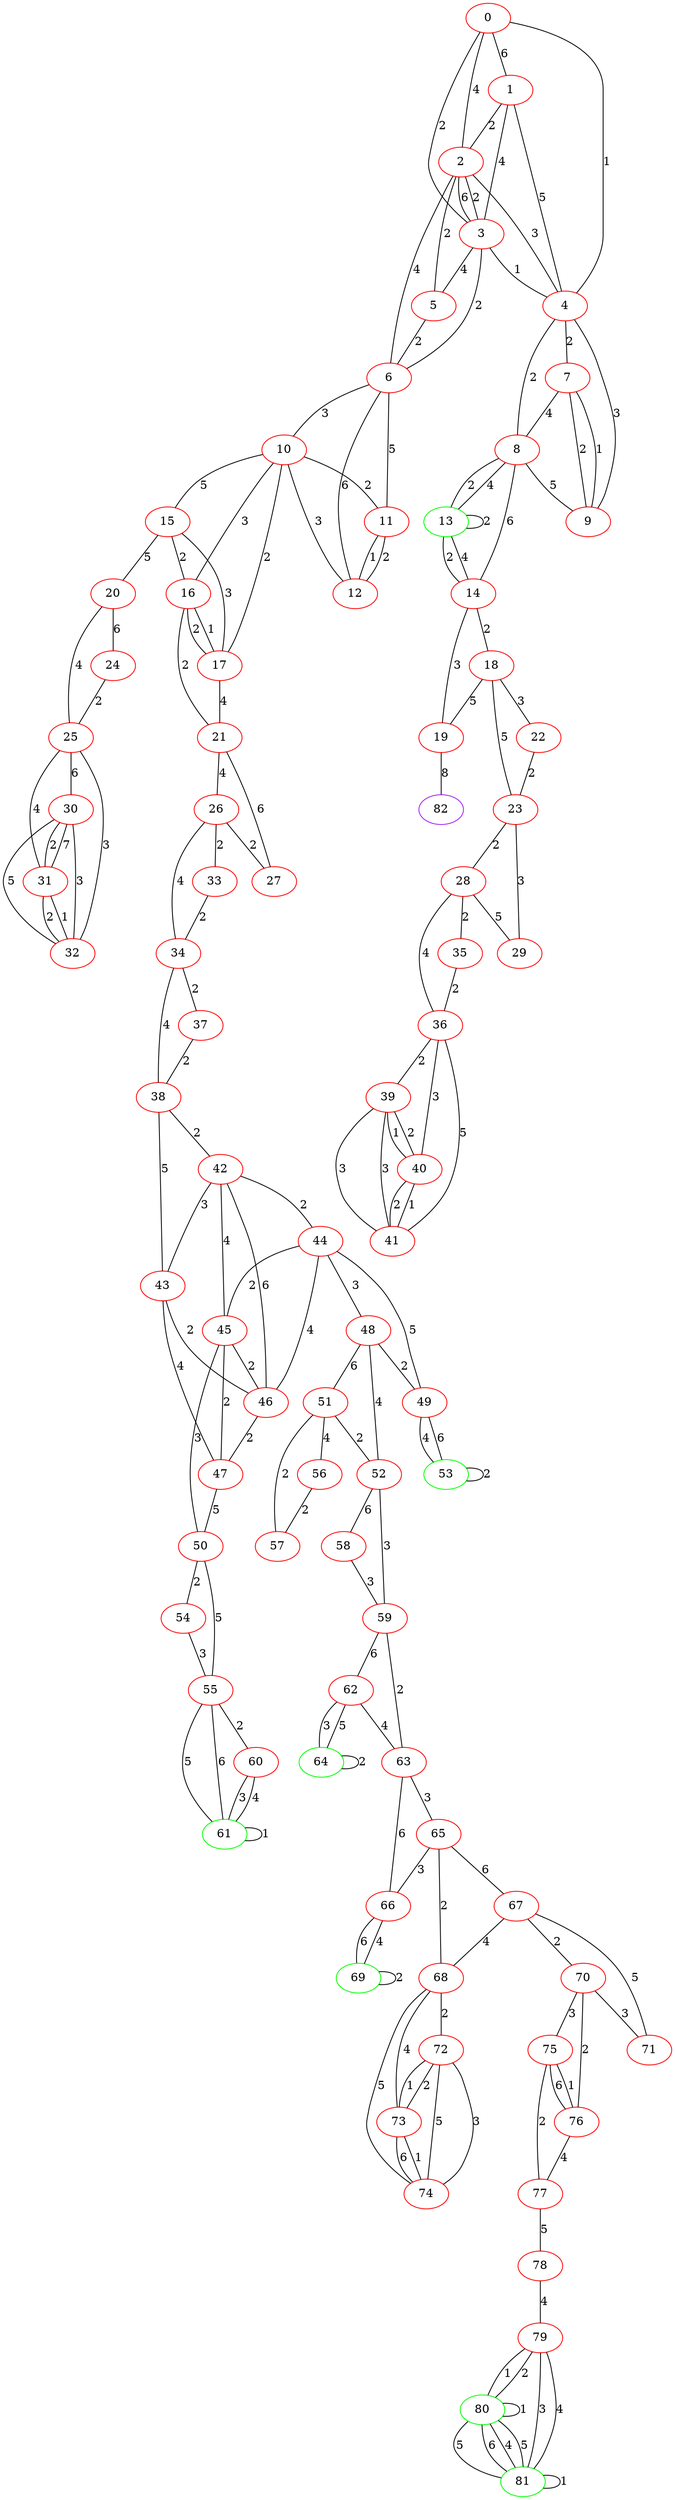 graph "" {
0 [color=red, weight=1];
1 [color=red, weight=1];
2 [color=red, weight=1];
3 [color=red, weight=1];
4 [color=red, weight=1];
5 [color=red, weight=1];
6 [color=red, weight=1];
7 [color=red, weight=1];
8 [color=red, weight=1];
9 [color=red, weight=1];
10 [color=red, weight=1];
11 [color=red, weight=1];
12 [color=red, weight=1];
13 [color=green, weight=2];
14 [color=red, weight=1];
15 [color=red, weight=1];
16 [color=red, weight=1];
17 [color=red, weight=1];
18 [color=red, weight=1];
19 [color=red, weight=1];
20 [color=red, weight=1];
21 [color=red, weight=1];
22 [color=red, weight=1];
23 [color=red, weight=1];
24 [color=red, weight=1];
25 [color=red, weight=1];
26 [color=red, weight=1];
27 [color=red, weight=1];
28 [color=red, weight=1];
29 [color=red, weight=1];
30 [color=red, weight=1];
31 [color=red, weight=1];
32 [color=red, weight=1];
33 [color=red, weight=1];
34 [color=red, weight=1];
35 [color=red, weight=1];
36 [color=red, weight=1];
37 [color=red, weight=1];
38 [color=red, weight=1];
39 [color=red, weight=1];
40 [color=red, weight=1];
41 [color=red, weight=1];
42 [color=red, weight=1];
43 [color=red, weight=1];
44 [color=red, weight=1];
45 [color=red, weight=1];
46 [color=red, weight=1];
47 [color=red, weight=1];
48 [color=red, weight=1];
49 [color=red, weight=1];
50 [color=red, weight=1];
51 [color=red, weight=1];
52 [color=red, weight=1];
53 [color=green, weight=2];
54 [color=red, weight=1];
55 [color=red, weight=1];
56 [color=red, weight=1];
57 [color=red, weight=1];
58 [color=red, weight=1];
59 [color=red, weight=1];
60 [color=red, weight=1];
61 [color=green, weight=2];
62 [color=red, weight=1];
63 [color=red, weight=1];
64 [color=green, weight=2];
65 [color=red, weight=1];
66 [color=red, weight=1];
67 [color=red, weight=1];
68 [color=red, weight=1];
69 [color=green, weight=2];
70 [color=red, weight=1];
71 [color=red, weight=1];
72 [color=red, weight=1];
73 [color=red, weight=1];
74 [color=red, weight=1];
75 [color=red, weight=1];
76 [color=red, weight=1];
77 [color=red, weight=1];
78 [color=red, weight=1];
79 [color=red, weight=1];
80 [color=green, weight=2];
81 [color=green, weight=2];
82 [color=purple, weight=4];
0 -- 1  [key=0, label=6];
0 -- 2  [key=0, label=4];
0 -- 3  [key=0, label=2];
0 -- 4  [key=0, label=1];
1 -- 2  [key=0, label=2];
1 -- 3  [key=0, label=4];
1 -- 4  [key=0, label=5];
2 -- 3  [key=0, label=2];
2 -- 3  [key=1, label=6];
2 -- 4  [key=0, label=3];
2 -- 5  [key=0, label=2];
2 -- 6  [key=0, label=4];
3 -- 4  [key=0, label=1];
3 -- 5  [key=0, label=4];
3 -- 6  [key=0, label=2];
4 -- 7  [key=0, label=2];
4 -- 8  [key=0, label=2];
4 -- 9  [key=0, label=3];
5 -- 6  [key=0, label=2];
6 -- 10  [key=0, label=3];
6 -- 11  [key=0, label=5];
6 -- 12  [key=0, label=6];
7 -- 8  [key=0, label=4];
7 -- 9  [key=0, label=2];
7 -- 9  [key=1, label=1];
8 -- 9  [key=0, label=5];
8 -- 13  [key=0, label=2];
8 -- 13  [key=1, label=4];
8 -- 14  [key=0, label=6];
10 -- 11  [key=0, label=2];
10 -- 12  [key=0, label=3];
10 -- 15  [key=0, label=5];
10 -- 16  [key=0, label=3];
10 -- 17  [key=0, label=2];
11 -- 12  [key=0, label=1];
11 -- 12  [key=1, label=2];
13 -- 13  [key=0, label=2];
13 -- 14  [key=0, label=4];
13 -- 14  [key=1, label=2];
14 -- 18  [key=0, label=2];
14 -- 19  [key=0, label=3];
15 -- 16  [key=0, label=2];
15 -- 17  [key=0, label=3];
15 -- 20  [key=0, label=5];
16 -- 17  [key=0, label=1];
16 -- 17  [key=1, label=2];
16 -- 21  [key=0, label=2];
17 -- 21  [key=0, label=4];
18 -- 19  [key=0, label=5];
18 -- 22  [key=0, label=3];
18 -- 23  [key=0, label=5];
19 -- 82  [key=0, label=8];
20 -- 24  [key=0, label=6];
20 -- 25  [key=0, label=4];
21 -- 26  [key=0, label=4];
21 -- 27  [key=0, label=6];
22 -- 23  [key=0, label=2];
23 -- 28  [key=0, label=2];
23 -- 29  [key=0, label=3];
24 -- 25  [key=0, label=2];
25 -- 32  [key=0, label=3];
25 -- 30  [key=0, label=6];
25 -- 31  [key=0, label=4];
26 -- 33  [key=0, label=2];
26 -- 34  [key=0, label=4];
26 -- 27  [key=0, label=2];
28 -- 35  [key=0, label=2];
28 -- 36  [key=0, label=4];
28 -- 29  [key=0, label=5];
30 -- 32  [key=0, label=3];
30 -- 32  [key=1, label=5];
30 -- 31  [key=0, label=2];
30 -- 31  [key=1, label=7];
31 -- 32  [key=0, label=1];
31 -- 32  [key=1, label=2];
33 -- 34  [key=0, label=2];
34 -- 37  [key=0, label=2];
34 -- 38  [key=0, label=4];
35 -- 36  [key=0, label=2];
36 -- 40  [key=0, label=3];
36 -- 41  [key=0, label=5];
36 -- 39  [key=0, label=2];
37 -- 38  [key=0, label=2];
38 -- 43  [key=0, label=5];
38 -- 42  [key=0, label=2];
39 -- 40  [key=0, label=2];
39 -- 40  [key=1, label=1];
39 -- 41  [key=0, label=3];
39 -- 41  [key=1, label=3];
40 -- 41  [key=0, label=1];
40 -- 41  [key=1, label=2];
42 -- 46  [key=0, label=6];
42 -- 43  [key=0, label=3];
42 -- 44  [key=0, label=2];
42 -- 45  [key=0, label=4];
43 -- 46  [key=0, label=2];
43 -- 47  [key=0, label=4];
44 -- 48  [key=0, label=3];
44 -- 49  [key=0, label=5];
44 -- 45  [key=0, label=2];
44 -- 46  [key=0, label=4];
45 -- 50  [key=0, label=3];
45 -- 46  [key=0, label=2];
45 -- 47  [key=0, label=2];
46 -- 47  [key=0, label=2];
47 -- 50  [key=0, label=5];
48 -- 49  [key=0, label=2];
48 -- 51  [key=0, label=6];
48 -- 52  [key=0, label=4];
49 -- 53  [key=0, label=4];
49 -- 53  [key=1, label=6];
50 -- 55  [key=0, label=5];
50 -- 54  [key=0, label=2];
51 -- 56  [key=0, label=4];
51 -- 57  [key=0, label=2];
51 -- 52  [key=0, label=2];
52 -- 59  [key=0, label=3];
52 -- 58  [key=0, label=6];
53 -- 53  [key=0, label=2];
54 -- 55  [key=0, label=3];
55 -- 60  [key=0, label=2];
55 -- 61  [key=0, label=5];
55 -- 61  [key=1, label=6];
56 -- 57  [key=0, label=2];
58 -- 59  [key=0, label=3];
59 -- 62  [key=0, label=6];
59 -- 63  [key=0, label=2];
60 -- 61  [key=0, label=3];
60 -- 61  [key=1, label=4];
61 -- 61  [key=0, label=1];
62 -- 64  [key=0, label=5];
62 -- 64  [key=1, label=3];
62 -- 63  [key=0, label=4];
63 -- 65  [key=0, label=3];
63 -- 66  [key=0, label=6];
64 -- 64  [key=0, label=2];
65 -- 66  [key=0, label=3];
65 -- 67  [key=0, label=6];
65 -- 68  [key=0, label=2];
66 -- 69  [key=0, label=4];
66 -- 69  [key=1, label=6];
67 -- 68  [key=0, label=4];
67 -- 70  [key=0, label=2];
67 -- 71  [key=0, label=5];
68 -- 72  [key=0, label=2];
68 -- 74  [key=0, label=5];
68 -- 73  [key=0, label=4];
69 -- 69  [key=0, label=2];
70 -- 75  [key=0, label=3];
70 -- 76  [key=0, label=2];
70 -- 71  [key=0, label=3];
72 -- 73  [key=0, label=2];
72 -- 73  [key=1, label=1];
72 -- 74  [key=0, label=3];
72 -- 74  [key=1, label=5];
73 -- 74  [key=0, label=1];
73 -- 74  [key=1, label=6];
75 -- 76  [key=0, label=6];
75 -- 76  [key=1, label=1];
75 -- 77  [key=0, label=2];
76 -- 77  [key=0, label=4];
77 -- 78  [key=0, label=5];
78 -- 79  [key=0, label=4];
79 -- 80  [key=0, label=1];
79 -- 80  [key=1, label=2];
79 -- 81  [key=0, label=3];
79 -- 81  [key=1, label=4];
80 -- 80  [key=0, label=1];
80 -- 81  [key=0, label=4];
80 -- 81  [key=1, label=5];
80 -- 81  [key=2, label=5];
80 -- 81  [key=3, label=6];
81 -- 81  [key=0, label=1];
}
